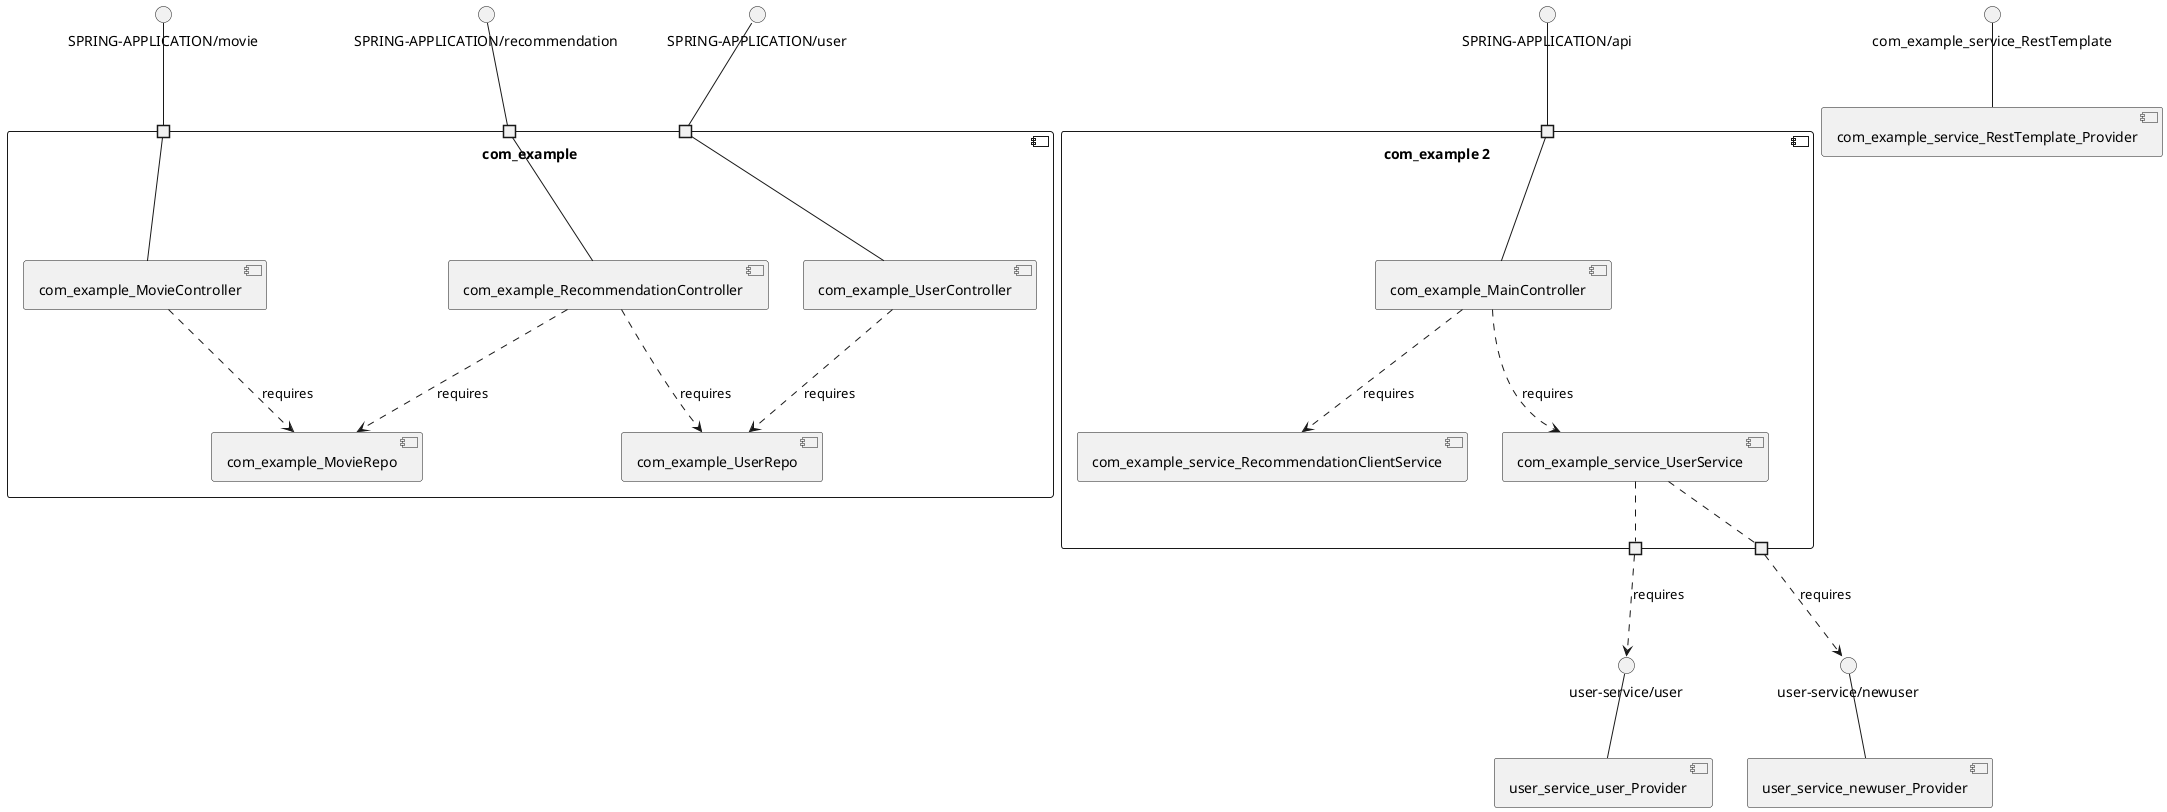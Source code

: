 @startuml
skinparam fixCircleLabelOverlapping true
skinparam componentStyle uml2
component "com_example\n\n\n\n\n\n" {
[com_example_UserRepo]
[com_example_UserController]
[com_example_MovieController]
[com_example_RecommendationController]
[com_example_MovieRepo]
portin " " as com_example_requires_SPRING_APPLICATION_movie
portin " " as com_example_requires_SPRING_APPLICATION_user
portin " " as com_example_requires_SPRING_APPLICATION_recommendation
[com_example_UserController]..>[com_example_UserRepo] : requires
[com_example_RecommendationController]..>[com_example_UserRepo] : requires
[com_example_MovieController]..>[com_example_MovieRepo] : requires
[com_example_RecommendationController]..>[com_example_MovieRepo] : requires
"com_example_requires_SPRING_APPLICATION_user"--[com_example_UserController]
"com_example_requires_SPRING_APPLICATION_recommendation"--[com_example_RecommendationController]
"com_example_requires_SPRING_APPLICATION_movie"--[com_example_MovieController]
}
interface "SPRING-APPLICATION/movie" as interface.SPRING_APPLICATION_movie
interface.SPRING_APPLICATION_movie--"com_example_requires_SPRING_APPLICATION_movie"
interface "SPRING-APPLICATION/recommendation" as interface.SPRING_APPLICATION_recommendation
interface.SPRING_APPLICATION_recommendation--"com_example_requires_SPRING_APPLICATION_recommendation"
interface "SPRING-APPLICATION/user" as interface.SPRING_APPLICATION_user
interface.SPRING_APPLICATION_user--"com_example_requires_SPRING_APPLICATION_user"
component "com_example 2\n\n\n\n\n\n" {
[com_example_service_UserService]
[com_example_service_RecommendationClientService]
[com_example_MainController]
portin " " as com_example_2_requires_SPRING_APPLICATION_api
portout " " as com_example_2_provides_user_service_user
portout " " as com_example_2_provides_user_service_newuser
[com_example_MainController]..>[com_example_service_UserService] : requires
[com_example_MainController]..>[com_example_service_RecommendationClientService] : requires
"com_example_2_requires_SPRING_APPLICATION_api"--[com_example_MainController]
[com_example_service_UserService].."com_example_2_provides_user_service_newuser"
[com_example_service_UserService].."com_example_2_provides_user_service_user"
}
interface "SPRING-APPLICATION/api" as interface.SPRING_APPLICATION_api
interface.SPRING_APPLICATION_api--"com_example_2_requires_SPRING_APPLICATION_api"
interface "user-service/newuser" as interface.user_service_newuser
"com_example_2_provides_user_service_newuser"..>interface.user_service_newuser : requires
interface "user-service/user" as interface.user_service_user
"com_example_2_provides_user_service_user"..>interface.user_service_user : requires
interface "com_example_service_RestTemplate" as interface.com_example_service_RestTemplate
interface.com_example_service_RestTemplate--[com_example_service_RestTemplate_Provider]
interface "user-service/newuser" as interface.user_service_newuser
interface.user_service_newuser--[user_service_newuser_Provider]
interface "user-service/user" as interface.user_service_user
interface.user_service_user--[user_service_user_Provider]

@enduml
